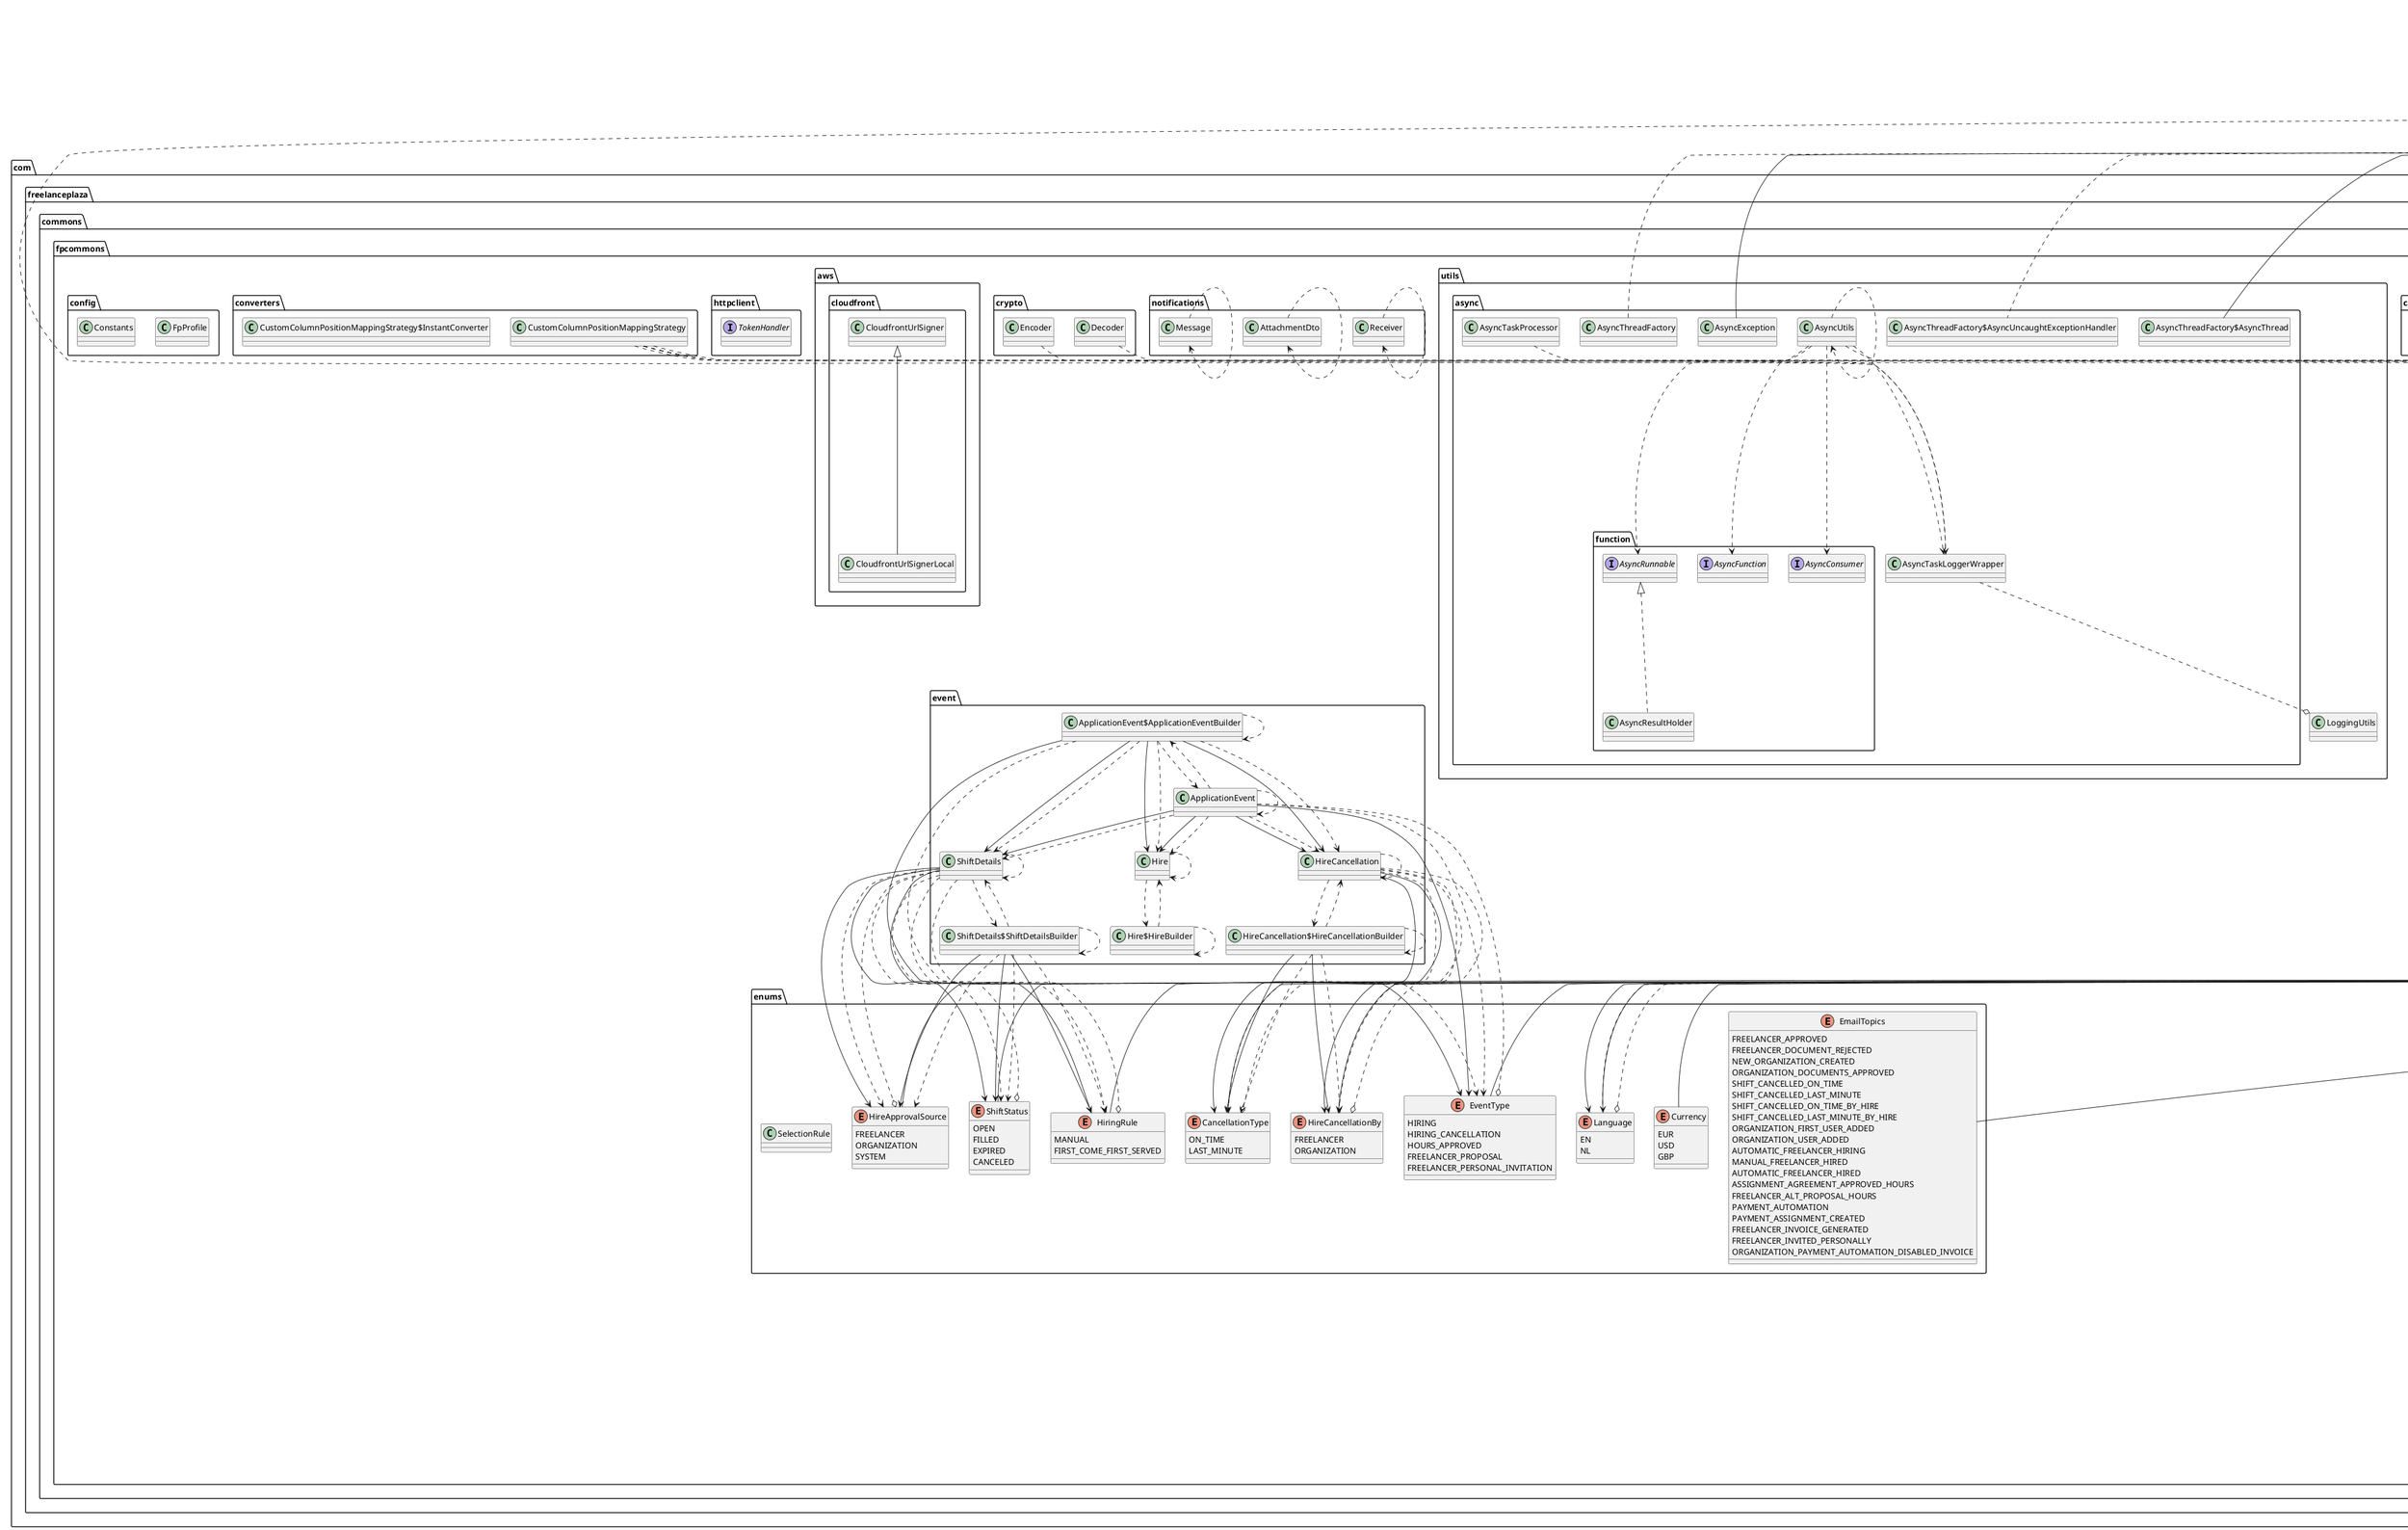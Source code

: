 @startuml
'https://plantuml.com/class-diagram

' GENERATE CLASS DIAGRAM ===========
' Generator       : it.brunasti.java.diagrammer.ClassDiagrammer
' Path            : [/Users/paolo/Work/Tadaah/fp-backend-commons/fp-commons/build/classes/java/main]
' Java Files Path : [/Users/paolo/Work/Tadaah/fp-backend-commons/fp-commons/src/main/java/]
' Configuration   : [/Users/paolo/IdeaProjects/mine/java-diagrammer/temp/tadaah/config.json]
' Generated at    : Fri Jan 17 20:03:25 CET 2025
'
'   Stat infos    :
'       Files : [94]
'       Lines : [1535]
'     Classes : [94]
'     Methods : [727]
'      Fields : [401]



' CLASSES =======
enum com.freelanceplaza.commons.fpcommons.sync.locations.LocationStatus{
  ACTIVE
  INACTIVE
}
enum com.freelanceplaza.commons.fpcommons.enums.Currency{
  EUR
  USD
  GBP
}
class com.freelanceplaza.commons.fpcommons.sync.documents.FunctionSyncMessage
class com.freelanceplaza.commons.fpcommons.sync.PostInsertSyncEventListener$1
interface com.freelanceplaza.commons.fpcommons.caching.TokenCache
enum com.freelanceplaza.commons.fpcommons.enums.CancellationType{
  ON_TIME
  LAST_MINUTE
}
class com.freelanceplaza.commons.fpcommons.utils.async.AsyncException
enum com.freelanceplaza.commons.fpcommons.sync.organizationusers.UserStatus{
  NEW_USER
  EXISTING_USER
}
class com.freelanceplaza.commons.fpcommons.notifications.Receiver
class com.freelanceplaza.commons.fpcommons.sync.organizationusers.OrganizationUserSyncMessage
enum com.freelanceplaza.commons.fpcommons.sync.users.SyncAction{
  UPDATE
  DELETE
}
class com.freelanceplaza.commons.fpcommons.aws.cloudfront.CloudfrontUrlSigner
class com.freelanceplaza.commons.fpcommons.sync.common.LegalEntity
enum com.freelanceplaza.commons.fpcommons.sync.organizations.OnboardingStatus{
  REGISTERING
  FOR_REVIEW
  REJECTED
  APPROVED
}
class com.freelanceplaza.commons.fpcommons.utils.async.function.AsyncResultHolder
class com.freelanceplaza.commons.fpcommons.sync.organizations.OrganizationSyncMessage
class com.freelanceplaza.commons.fpcommons.utils.async.AsyncThreadFactory
interface com.freelanceplaza.commons.fpcommons.utils.async.function.AsyncConsumer
class com.freelanceplaza.commons.fpcommons.sync.users.UserSync
class com.freelanceplaza.commons.fpcommons.sync.organizationusers.OrganizationUserSync
class com.freelanceplaza.commons.fpcommons.event.Hire
enum com.freelanceplaza.commons.fpcommons.sync.common.AddressType{
  LEGAL_CORRESPONDENCE
  LEGAL_VISITOR
  LOCATION
  WORK
  HOME
}
class com.freelanceplaza.commons.fpcommons.sync.exclusions.FreelancerLocationExclusionsSyncMessage
class com.freelanceplaza.commons.fpcommons.crypto.Decoder
class com.freelanceplaza.commons.fpcommons.sync.PostInsertSyncEventListener
class com.freelanceplaza.commons.fpcommons.sync.PostEntityTransitionStateResolver$SyncConfig
enum com.freelanceplaza.commons.fpcommons.enums.HireCancellationBy{
  FREELANCER
  ORGANIZATION
}
enum com.freelanceplaza.commons.fpcommons.enums.HireApprovalSource{
  FREELANCER
  ORGANIZATION
  SYSTEM
}
class com.freelanceplaza.commons.fpcommons.crypto.Encoder
enum com.freelanceplaza.commons.fpcommons.enums.ShiftStatus{
  OPEN
  FILLED
  EXPIRED
  CANCELED
}
class com.freelanceplaza.commons.fpcommons.event.ApplicationEvent$ApplicationEventBuilder
enum com.freelanceplaza.commons.fpcommons.sync.organizations.OrganizationType{
  PLATFORM
  CUSTOMER
}
interface com.freelanceplaza.commons.fpcommons.httpclient.TokenHandler
class com.freelanceplaza.commons.fpcommons.sync.SyncMessage
class com.freelanceplaza.commons.fpcommons.utils.async.AsyncTaskLoggerWrapper
class com.freelanceplaza.commons.fpcommons.caching.JedisPoolWrapper
class com.freelanceplaza.commons.fpcommons.sync.users.UserSyncMessage
class com.freelanceplaza.commons.fpcommons.utils.async.AsyncUtils
enum com.freelanceplaza.commons.fpcommons.enums.HiringRule{
  MANUAL
  FIRST_COME_FIRST_SERVED
}
class com.freelanceplaza.commons.fpcommons.sync.PostUpdateSyncEventListener
enum com.freelanceplaza.commons.fpcommons.sync.organizations.OrganizationInvoiceSetting{
  ORGANIZATION
  LOCATION
}
class com.freelanceplaza.commons.fpcommons.sync.PostDeleteSyncEventListener$1
interface com.freelanceplaza.commons.fpcommons.sync.PlatformEntitySync
class com.freelanceplaza.commons.fpcommons.sync.documents.FunctionSync
class com.freelanceplaza.commons.fpcommons.aws.cloudfront.CloudfrontUrlSignerLocal
class com.freelanceplaza.commons.fpcommons.sync.locations.LocationSync
class com.freelanceplaza.commons.fpcommons.utils.async.AsyncThreadFactory$AsyncThread
enum com.freelanceplaza.commons.fpcommons.sync.organizationusers.OrganizationStatus{
  NEW
  EXISTING
}
class com.freelanceplaza.commons.fpcommons.sync.PostDeleteSyncEventListener
enum com.freelanceplaza.commons.fpcommons.enums.Language{
  EN
  NL
}
enum com.freelanceplaza.commons.fpcommons.enums.EventType{
  HIRING
  HIRING_CANCELLATION
  HOURS_APPROVED
  FREELANCER_PROPOSAL
  FREELANCER_PERSONAL_INVITATION
}
class com.freelanceplaza.commons.fpcommons.sync.exclusions.FreelancerLocationExclusionsSync
class com.freelanceplaza.commons.fpcommons.sync.documents.DocumentSync
class com.freelanceplaza.commons.fpcommons.sync.documents.FreelancerDocumentsSyncMessage
class com.freelanceplaza.commons.fpcommons.sync.favorites.FavoriteLocationFreelancerSyncMessage
enum com.freelanceplaza.commons.fpcommons.sync.organizations.OrganizationStatus{
  PENDING
  ACTIVE
  BLOCKED
}
enum com.freelanceplaza.commons.fpcommons.enums.EmailTopics{
  FREELANCER_APPROVED
  FREELANCER_DOCUMENT_REJECTED
  NEW_ORGANIZATION_CREATED
  ORGANIZATION_DOCUMENTS_APPROVED
  SHIFT_CANCELLED_ON_TIME
  SHIFT_CANCELLED_LAST_MINUTE
  SHIFT_CANCELLED_ON_TIME_BY_HIRE
  SHIFT_CANCELLED_LAST_MINUTE_BY_HIRE
  ORGANIZATION_FIRST_USER_ADDED
  ORGANIZATION_USER_ADDED
  AUTOMATIC_FREELANCER_HIRING
  MANUAL_FREELANCER_HIRED
  AUTOMATIC_FREELANCER_HIRED
  ASSIGNMENT_AGREEMENT_APPROVED_HOURS
  FREELANCER_ALT_PROPOSAL_HOURS
  PAYMENT_AUTOMATION
  PAYMENT_ASSIGNMENT_CREATED
  FREELANCER_INVOICE_GENERATED
  FREELANCER_INVITED_PERSONALLY
  ORGANIZATION_PAYMENT_AUTOMATION_DISABLED_INVOICE
}
class com.freelanceplaza.commons.fpcommons.enums.SelectionRule
class com.freelanceplaza.commons.fpcommons.notifications.AttachmentDto
class com.freelanceplaza.commons.fpcommons.event.HireCancellation$HireCancellationBuilder
interface com.freelanceplaza.commons.fpcommons.sync.SyncModelConverter
class com.freelanceplaza.commons.fpcommons.sync.locations.LocationGroupSync
class com.freelanceplaza.commons.fpcommons.sync.common.Address
class com.freelanceplaza.commons.fpcommons.sync.SyncPublisherEventListenerIntegrator
class com.freelanceplaza.commons.fpcommons.sync.organizations.OrganizationSync
class com.freelanceplaza.commons.fpcommons.event.ApplicationEvent
class com.freelanceplaza.commons.fpcommons.converters.CustomColumnPositionMappingStrategy
class com.freelanceplaza.commons.fpcommons.sync.documents.DocumentTypeSync
class com.freelanceplaza.commons.fpcommons.event.HireCancellation
enum com.freelanceplaza.commons.fpcommons.sync.users.Status{
  PENDING
  ACTIVE
  BLOCKED
  DELETED
  INACTIVE
}
class com.freelanceplaza.commons.fpcommons.sync.documents.FreelancerDocumentsSync
interface com.freelanceplaza.commons.fpcommons.utils.async.function.AsyncFunction
class com.freelanceplaza.commons.fpcommons.sync.common.SbiCode
interface com.freelanceplaza.commons.fpcommons.sync.SyncPublisher
enum com.freelanceplaza.commons.fpcommons.sync.documents.DocumentType{
  DIPLOMA
  CERTIFICATE
  UNIQUE
  FOR_MANUAL_QUALIFICATION
}
class com.freelanceplaza.commons.fpcommons.notifications.Message
class com.freelanceplaza.commons.fpcommons.sync.documents.DocumentTypeSyncMessage
class com.freelanceplaza.commons.fpcommons.sync.favorites.FavoriteLocationFreelancerSync
class com.freelanceplaza.commons.fpcommons.config.FpProfile
class com.freelanceplaza.commons.fpcommons.utils.LoggingUtils
class com.freelanceplaza.commons.fpcommons.utils.async.AsyncThreadFactory$AsyncUncaughtExceptionHandler
class com.freelanceplaza.commons.fpcommons.sync.users.UserRoleSync
class com.freelanceplaza.commons.fpcommons.utils.async.AsyncTaskProcessor
class com.freelanceplaza.commons.fpcommons.event.ShiftDetails
class com.freelanceplaza.commons.fpcommons.sync.PostUpdateSyncEventListener$1
interface com.freelanceplaza.commons.fpcommons.utils.async.function.AsyncRunnable
class com.freelanceplaza.commons.fpcommons.event.ShiftDetails$ShiftDetailsBuilder
class com.freelanceplaza.commons.fpcommons.config.Constants
class com.freelanceplaza.commons.fpcommons.sync.PostEntityTransitionStateResolver
enum com.freelanceplaza.commons.fpcommons.sync.users.UserType{
  FREELANCER_USER
  ORGANIZATION_USER
  STAFF_USER
  UNKNOWN_USER
}
interface com.freelanceplaza.commons.fpcommons.sync.SyncModel
class com.freelanceplaza.commons.fpcommons.converters.CustomColumnPositionMappingStrategy$InstantConverter
class com.freelanceplaza.commons.fpcommons.sync.locations.LocationSyncMessage
class com.freelanceplaza.commons.fpcommons.event.Hire$HireBuilder

' INHERITANCES =======
java.lang.Enum <|-- com.freelanceplaza.commons.fpcommons.sync.locations.LocationStatus
java.lang.Enum <|-- com.freelanceplaza.commons.fpcommons.enums.Currency
com.freelanceplaza.commons.fpcommons.sync.SyncMessage <|-- com.freelanceplaza.commons.fpcommons.sync.documents.FunctionSyncMessage
java.lang.Enum <|-- com.freelanceplaza.commons.fpcommons.enums.CancellationType
java.lang.RuntimeException <|-- com.freelanceplaza.commons.fpcommons.utils.async.AsyncException
java.lang.Enum <|-- com.freelanceplaza.commons.fpcommons.sync.organizationusers.UserStatus
com.freelanceplaza.commons.fpcommons.sync.SyncMessage <|-- com.freelanceplaza.commons.fpcommons.sync.organizationusers.OrganizationUserSyncMessage
java.lang.Enum <|-- com.freelanceplaza.commons.fpcommons.sync.users.SyncAction
java.lang.Enum <|-- com.freelanceplaza.commons.fpcommons.sync.organizations.OnboardingStatus
com.freelanceplaza.commons.fpcommons.sync.SyncMessage <|-- com.freelanceplaza.commons.fpcommons.sync.organizations.OrganizationSyncMessage
java.lang.Enum <|-- com.freelanceplaza.commons.fpcommons.sync.common.AddressType
com.freelanceplaza.commons.fpcommons.sync.SyncMessage <|-- com.freelanceplaza.commons.fpcommons.sync.exclusions.FreelancerLocationExclusionsSyncMessage
java.lang.Enum <|-- com.freelanceplaza.commons.fpcommons.enums.HireCancellationBy
java.lang.Enum <|-- com.freelanceplaza.commons.fpcommons.enums.HireApprovalSource
java.lang.Enum <|-- com.freelanceplaza.commons.fpcommons.enums.ShiftStatus
java.lang.Enum <|-- com.freelanceplaza.commons.fpcommons.sync.organizations.OrganizationType
com.freelanceplaza.commons.fpcommons.sync.SyncMessage <|-- com.freelanceplaza.commons.fpcommons.sync.users.UserSyncMessage
java.lang.Enum <|-- com.freelanceplaza.commons.fpcommons.enums.HiringRule
java.lang.Enum <|-- com.freelanceplaza.commons.fpcommons.sync.organizations.OrganizationInvoiceSetting
com.freelanceplaza.commons.fpcommons.aws.cloudfront.CloudfrontUrlSigner <|-- com.freelanceplaza.commons.fpcommons.aws.cloudfront.CloudfrontUrlSignerLocal
java.lang.Thread <|-- com.freelanceplaza.commons.fpcommons.utils.async.AsyncThreadFactory$AsyncThread
java.lang.Enum <|-- com.freelanceplaza.commons.fpcommons.sync.organizationusers.OrganizationStatus
java.lang.Enum <|-- com.freelanceplaza.commons.fpcommons.enums.Language
java.lang.Enum <|-- com.freelanceplaza.commons.fpcommons.enums.EventType
com.freelanceplaza.commons.fpcommons.sync.SyncMessage <|-- com.freelanceplaza.commons.fpcommons.sync.documents.FreelancerDocumentsSyncMessage
com.freelanceplaza.commons.fpcommons.sync.SyncMessage <|-- com.freelanceplaza.commons.fpcommons.sync.favorites.FavoriteLocationFreelancerSyncMessage
java.lang.Enum <|-- com.freelanceplaza.commons.fpcommons.sync.organizations.OrganizationStatus
java.lang.Enum <|-- com.freelanceplaza.commons.fpcommons.enums.EmailTopics
java.lang.Enum <|-- com.freelanceplaza.commons.fpcommons.sync.users.Status
java.lang.Enum <|-- com.freelanceplaza.commons.fpcommons.sync.documents.DocumentType
com.freelanceplaza.commons.fpcommons.sync.SyncMessage <|-- com.freelanceplaza.commons.fpcommons.sync.documents.DocumentTypeSyncMessage
java.lang.Enum <|-- com.freelanceplaza.commons.fpcommons.sync.users.UserType
com.freelanceplaza.commons.fpcommons.sync.SyncMessage <|-- com.freelanceplaza.commons.fpcommons.sync.locations.LocationSyncMessage

' IMPLEMENT INTERFACE =======
com.freelanceplaza.commons.fpcommons.utils.async.function.AsyncRunnable <|.. com.freelanceplaza.commons.fpcommons.utils.async.function.AsyncResultHolder
java.util.concurrent.ThreadFactory <|.. com.freelanceplaza.commons.fpcommons.utils.async.AsyncThreadFactory
com.freelanceplaza.commons.fpcommons.sync.SyncModel <|.. com.freelanceplaza.commons.fpcommons.sync.users.UserSync
com.freelanceplaza.commons.fpcommons.sync.SyncModel <|.. com.freelanceplaza.commons.fpcommons.sync.organizationusers.OrganizationUserSync
java.util.function.Supplier <|.. com.freelanceplaza.commons.fpcommons.utils.async.AsyncTaskLoggerWrapper
java.lang.annotation.Annotation <|.. com.freelanceplaza.commons.fpcommons.sync.PlatformEntitySync
com.freelanceplaza.commons.fpcommons.sync.SyncModel <|.. com.freelanceplaza.commons.fpcommons.sync.documents.FunctionSync
com.freelanceplaza.commons.fpcommons.sync.SyncModel <|.. com.freelanceplaza.commons.fpcommons.sync.locations.LocationSync
com.freelanceplaza.commons.fpcommons.sync.SyncModel <|.. com.freelanceplaza.commons.fpcommons.sync.exclusions.FreelancerLocationExclusionsSync
com.freelanceplaza.commons.fpcommons.sync.SyncModel <|.. com.freelanceplaza.commons.fpcommons.sync.organizations.OrganizationSync
com.freelanceplaza.commons.fpcommons.sync.SyncModel <|.. com.freelanceplaza.commons.fpcommons.sync.documents.DocumentTypeSync
com.freelanceplaza.commons.fpcommons.sync.SyncModel <|.. com.freelanceplaza.commons.fpcommons.sync.documents.FreelancerDocumentsSync
com.freelanceplaza.commons.fpcommons.sync.SyncModel <|.. com.freelanceplaza.commons.fpcommons.sync.favorites.FavoriteLocationFreelancerSync
java.lang.Thread$UncaughtExceptionHandler <|.. com.freelanceplaza.commons.fpcommons.utils.async.AsyncThreadFactory$AsyncUncaughtExceptionHandler

' FIELDS =======
com.freelanceplaza.commons.fpcommons.sync.PostInsertSyncEventListener$1 --> com.freelanceplaza.commons.fpcommons.sync.PostInsertSyncEventListener
com.freelanceplaza.commons.fpcommons.sync.common.LegalEntity --> com.freelanceplaza.commons.fpcommons.sync.common.Address
com.freelanceplaza.commons.fpcommons.sync.users.UserSync --> com.freelanceplaza.commons.fpcommons.sync.users.UserType
com.freelanceplaza.commons.fpcommons.sync.users.UserSync --> com.freelanceplaza.commons.fpcommons.sync.common.LegalEntity
com.freelanceplaza.commons.fpcommons.sync.users.UserSync --> com.freelanceplaza.commons.fpcommons.enums.Language
com.freelanceplaza.commons.fpcommons.sync.users.UserSync --> com.freelanceplaza.commons.fpcommons.sync.users.Status
com.freelanceplaza.commons.fpcommons.sync.users.UserSync --> com.freelanceplaza.commons.fpcommons.sync.organizations.OnboardingStatus
com.freelanceplaza.commons.fpcommons.sync.organizationusers.OrganizationUserSync --> com.freelanceplaza.commons.fpcommons.sync.organizations.OrganizationSync
com.freelanceplaza.commons.fpcommons.sync.organizationusers.OrganizationUserSync --> com.freelanceplaza.commons.fpcommons.sync.users.UserSync
com.freelanceplaza.commons.fpcommons.sync.organizationusers.OrganizationUserSync --> com.freelanceplaza.commons.fpcommons.sync.organizationusers.OrganizationStatus
com.freelanceplaza.commons.fpcommons.sync.organizationusers.OrganizationUserSync --> com.freelanceplaza.commons.fpcommons.sync.organizationusers.UserStatus
com.freelanceplaza.commons.fpcommons.sync.PostInsertSyncEventListener --> com.freelanceplaza.commons.fpcommons.sync.PostEntityTransitionStateResolver
com.freelanceplaza.commons.fpcommons.sync.PostEntityTransitionStateResolver$SyncConfig --> com.freelanceplaza.commons.fpcommons.sync.SyncModel
com.freelanceplaza.commons.fpcommons.sync.PostEntityTransitionStateResolver$SyncConfig --> com.freelanceplaza.commons.fpcommons.sync.SyncPublisher
com.freelanceplaza.commons.fpcommons.event.ApplicationEvent$ApplicationEventBuilder --> com.freelanceplaza.commons.fpcommons.event.ShiftDetails
com.freelanceplaza.commons.fpcommons.event.ApplicationEvent$ApplicationEventBuilder --> com.freelanceplaza.commons.fpcommons.event.Hire
com.freelanceplaza.commons.fpcommons.event.ApplicationEvent$ApplicationEventBuilder --> com.freelanceplaza.commons.fpcommons.event.HireCancellation
com.freelanceplaza.commons.fpcommons.event.ApplicationEvent$ApplicationEventBuilder --> com.freelanceplaza.commons.fpcommons.enums.EventType
com.freelanceplaza.commons.fpcommons.sync.SyncMessage --> com.freelanceplaza.commons.fpcommons.sync.users.SyncAction
com.freelanceplaza.commons.fpcommons.sync.SyncMessage --> com.freelanceplaza.commons.fpcommons.sync.SyncModel
com.freelanceplaza.commons.fpcommons.sync.PostUpdateSyncEventListener --> com.freelanceplaza.commons.fpcommons.sync.PostEntityTransitionStateResolver
com.freelanceplaza.commons.fpcommons.sync.PostDeleteSyncEventListener$1 --> com.freelanceplaza.commons.fpcommons.sync.PostDeleteSyncEventListener
com.freelanceplaza.commons.fpcommons.sync.locations.LocationSync --> com.freelanceplaza.commons.fpcommons.sync.common.Address
com.freelanceplaza.commons.fpcommons.sync.locations.LocationSync --> com.freelanceplaza.commons.fpcommons.sync.locations.LocationStatus
com.freelanceplaza.commons.fpcommons.sync.PostDeleteSyncEventListener --> com.freelanceplaza.commons.fpcommons.sync.PostEntityTransitionStateResolver
com.freelanceplaza.commons.fpcommons.event.HireCancellation$HireCancellationBuilder --> com.freelanceplaza.commons.fpcommons.enums.CancellationType
com.freelanceplaza.commons.fpcommons.event.HireCancellation$HireCancellationBuilder --> com.freelanceplaza.commons.fpcommons.enums.HireCancellationBy
com.freelanceplaza.commons.fpcommons.sync.common.Address --> com.freelanceplaza.commons.fpcommons.sync.common.AddressType
com.freelanceplaza.commons.fpcommons.sync.SyncPublisherEventListenerIntegrator --> com.freelanceplaza.commons.fpcommons.sync.PostInsertSyncEventListener
com.freelanceplaza.commons.fpcommons.sync.organizations.OrganizationSync --> com.freelanceplaza.commons.fpcommons.sync.common.LegalEntity
com.freelanceplaza.commons.fpcommons.sync.organizations.OrganizationSync --> com.freelanceplaza.commons.fpcommons.sync.organizations.OrganizationStatus
com.freelanceplaza.commons.fpcommons.sync.organizations.OrganizationSync --> com.freelanceplaza.commons.fpcommons.sync.organizations.OnboardingStatus
com.freelanceplaza.commons.fpcommons.sync.organizations.OrganizationSync --> com.freelanceplaza.commons.fpcommons.sync.organizations.OrganizationInvoiceSetting
com.freelanceplaza.commons.fpcommons.sync.organizations.OrganizationSync --> com.freelanceplaza.commons.fpcommons.sync.organizations.OrganizationType
com.freelanceplaza.commons.fpcommons.event.ApplicationEvent --> com.freelanceplaza.commons.fpcommons.event.ShiftDetails
com.freelanceplaza.commons.fpcommons.event.ApplicationEvent --> com.freelanceplaza.commons.fpcommons.event.Hire
com.freelanceplaza.commons.fpcommons.event.ApplicationEvent --> com.freelanceplaza.commons.fpcommons.event.HireCancellation
com.freelanceplaza.commons.fpcommons.event.ApplicationEvent --> com.freelanceplaza.commons.fpcommons.enums.EventType
com.freelanceplaza.commons.fpcommons.sync.documents.DocumentTypeSync --> com.freelanceplaza.commons.fpcommons.sync.documents.DocumentType
com.freelanceplaza.commons.fpcommons.event.HireCancellation --> com.freelanceplaza.commons.fpcommons.enums.CancellationType
com.freelanceplaza.commons.fpcommons.event.HireCancellation --> com.freelanceplaza.commons.fpcommons.enums.HireCancellationBy
com.freelanceplaza.commons.fpcommons.event.ShiftDetails --> com.freelanceplaza.commons.fpcommons.enums.ShiftStatus
com.freelanceplaza.commons.fpcommons.event.ShiftDetails --> com.freelanceplaza.commons.fpcommons.enums.HiringRule
com.freelanceplaza.commons.fpcommons.event.ShiftDetails --> com.freelanceplaza.commons.fpcommons.enums.HireApprovalSource
com.freelanceplaza.commons.fpcommons.sync.PostUpdateSyncEventListener$1 --> com.freelanceplaza.commons.fpcommons.sync.PostUpdateSyncEventListener
com.freelanceplaza.commons.fpcommons.event.ShiftDetails$ShiftDetailsBuilder --> com.freelanceplaza.commons.fpcommons.enums.ShiftStatus
com.freelanceplaza.commons.fpcommons.event.ShiftDetails$ShiftDetailsBuilder --> com.freelanceplaza.commons.fpcommons.enums.HiringRule
com.freelanceplaza.commons.fpcommons.event.ShiftDetails$ShiftDetailsBuilder --> com.freelanceplaza.commons.fpcommons.enums.HireApprovalSource

' USES =======
com.freelanceplaza.commons.fpcommons.sync.PostInsertSyncEventListener$1 ..> com.freelanceplaza.commons.fpcommons.sync.PostInsertSyncEventListener
com.freelanceplaza.commons.fpcommons.notifications.Receiver ..> com.freelanceplaza.commons.fpcommons.notifications.Receiver
com.freelanceplaza.commons.fpcommons.sync.common.LegalEntity ..> com.freelanceplaza.commons.fpcommons.sync.common.Address
com.freelanceplaza.commons.fpcommons.sync.common.LegalEntity ..> com.freelanceplaza.commons.fpcommons.sync.common.LegalEntity
com.freelanceplaza.commons.fpcommons.sync.users.UserSync ..> com.freelanceplaza.commons.fpcommons.sync.users.UserType
com.freelanceplaza.commons.fpcommons.sync.users.UserSync ..> com.freelanceplaza.commons.fpcommons.sync.common.LegalEntity
com.freelanceplaza.commons.fpcommons.sync.users.UserSync ..> com.freelanceplaza.commons.fpcommons.enums.Language
com.freelanceplaza.commons.fpcommons.sync.users.UserSync ..> com.freelanceplaza.commons.fpcommons.sync.users.Status
com.freelanceplaza.commons.fpcommons.sync.users.UserSync ..> com.freelanceplaza.commons.fpcommons.sync.organizations.OnboardingStatus
com.freelanceplaza.commons.fpcommons.sync.users.UserSync ..> com.freelanceplaza.commons.fpcommons.sync.users.UserSync
com.freelanceplaza.commons.fpcommons.sync.organizationusers.OrganizationUserSync ..> com.freelanceplaza.commons.fpcommons.sync.organizations.OrganizationSync
com.freelanceplaza.commons.fpcommons.sync.organizationusers.OrganizationUserSync ..> com.freelanceplaza.commons.fpcommons.sync.users.UserSync
com.freelanceplaza.commons.fpcommons.sync.organizationusers.OrganizationUserSync ..> com.freelanceplaza.commons.fpcommons.sync.organizationusers.OrganizationStatus
com.freelanceplaza.commons.fpcommons.sync.organizationusers.OrganizationUserSync ..> com.freelanceplaza.commons.fpcommons.sync.organizationusers.UserStatus
com.freelanceplaza.commons.fpcommons.sync.organizationusers.OrganizationUserSync ..> com.freelanceplaza.commons.fpcommons.sync.organizationusers.OrganizationUserSync
com.freelanceplaza.commons.fpcommons.event.Hire ..> com.freelanceplaza.commons.fpcommons.event.Hire$HireBuilder
com.freelanceplaza.commons.fpcommons.event.Hire ..> com.freelanceplaza.commons.fpcommons.event.Hire
com.freelanceplaza.commons.fpcommons.sync.PostInsertSyncEventListener ..> com.freelanceplaza.commons.fpcommons.sync.PostEntityTransitionStateResolver
com.freelanceplaza.commons.fpcommons.sync.PostEntityTransitionStateResolver$SyncConfig ..> com.freelanceplaza.commons.fpcommons.sync.SyncModel
com.freelanceplaza.commons.fpcommons.sync.PostEntityTransitionStateResolver$SyncConfig ..> com.freelanceplaza.commons.fpcommons.sync.SyncPublisher
com.freelanceplaza.commons.fpcommons.event.ApplicationEvent$ApplicationEventBuilder ..> com.freelanceplaza.commons.fpcommons.event.ApplicationEvent$ApplicationEventBuilder
com.freelanceplaza.commons.fpcommons.event.ApplicationEvent$ApplicationEventBuilder ..> com.freelanceplaza.commons.fpcommons.event.ShiftDetails
com.freelanceplaza.commons.fpcommons.event.ApplicationEvent$ApplicationEventBuilder ..> com.freelanceplaza.commons.fpcommons.event.Hire
com.freelanceplaza.commons.fpcommons.event.ApplicationEvent$ApplicationEventBuilder ..> com.freelanceplaza.commons.fpcommons.event.HireCancellation
com.freelanceplaza.commons.fpcommons.event.ApplicationEvent$ApplicationEventBuilder ..> com.freelanceplaza.commons.fpcommons.enums.EventType
com.freelanceplaza.commons.fpcommons.event.ApplicationEvent$ApplicationEventBuilder ..> com.freelanceplaza.commons.fpcommons.event.ApplicationEvent
com.freelanceplaza.commons.fpcommons.sync.SyncMessage ..> com.freelanceplaza.commons.fpcommons.sync.users.SyncAction
com.freelanceplaza.commons.fpcommons.sync.SyncMessage ..> com.freelanceplaza.commons.fpcommons.sync.SyncModel
com.freelanceplaza.commons.fpcommons.sync.SyncMessage ..> com.freelanceplaza.commons.fpcommons.sync.SyncMessage
com.freelanceplaza.commons.fpcommons.utils.async.AsyncUtils ..> com.freelanceplaza.commons.fpcommons.utils.async.AsyncUtils
com.freelanceplaza.commons.fpcommons.utils.async.AsyncUtils ..> com.freelanceplaza.commons.fpcommons.utils.async.function.AsyncConsumer
com.freelanceplaza.commons.fpcommons.utils.async.AsyncUtils ..> Lcom.freelanceplaza.commons.fpcommons.utils.async.function.AsyncRunnable
com.freelanceplaza.commons.fpcommons.utils.async.AsyncUtils ..> com.freelanceplaza.commons.fpcommons.utils.async.function.AsyncFunction
com.freelanceplaza.commons.fpcommons.utils.async.AsyncUtils ..> com.freelanceplaza.commons.fpcommons.utils.async.AsyncTaskLoggerWrapper
com.freelanceplaza.commons.fpcommons.utils.async.AsyncUtils ..> com.freelanceplaza.commons.fpcommons.utils.async.function.AsyncRunnable
com.freelanceplaza.commons.fpcommons.sync.PostUpdateSyncEventListener ..> com.freelanceplaza.commons.fpcommons.sync.PostEntityTransitionStateResolver
com.freelanceplaza.commons.fpcommons.sync.PostDeleteSyncEventListener$1 ..> com.freelanceplaza.commons.fpcommons.sync.PostDeleteSyncEventListener
com.freelanceplaza.commons.fpcommons.sync.documents.FunctionSync ..> com.freelanceplaza.commons.fpcommons.sync.documents.FunctionSync
com.freelanceplaza.commons.fpcommons.sync.locations.LocationSync ..> com.freelanceplaza.commons.fpcommons.sync.common.Address
com.freelanceplaza.commons.fpcommons.sync.locations.LocationSync ..> com.freelanceplaza.commons.fpcommons.sync.locations.LocationStatus
com.freelanceplaza.commons.fpcommons.sync.locations.LocationSync ..> com.freelanceplaza.commons.fpcommons.sync.locations.LocationSync
com.freelanceplaza.commons.fpcommons.sync.PostDeleteSyncEventListener ..> com.freelanceplaza.commons.fpcommons.sync.PostEntityTransitionStateResolver
com.freelanceplaza.commons.fpcommons.sync.exclusions.FreelancerLocationExclusionsSync ..> com.freelanceplaza.commons.fpcommons.sync.exclusions.FreelancerLocationExclusionsSync
com.freelanceplaza.commons.fpcommons.sync.documents.DocumentSync ..> com.freelanceplaza.commons.fpcommons.sync.documents.DocumentSync
com.freelanceplaza.commons.fpcommons.notifications.AttachmentDto ..> com.freelanceplaza.commons.fpcommons.notifications.AttachmentDto
com.freelanceplaza.commons.fpcommons.event.HireCancellation$HireCancellationBuilder ..> com.freelanceplaza.commons.fpcommons.event.HireCancellation$HireCancellationBuilder
com.freelanceplaza.commons.fpcommons.event.HireCancellation$HireCancellationBuilder ..> com.freelanceplaza.commons.fpcommons.enums.CancellationType
com.freelanceplaza.commons.fpcommons.event.HireCancellation$HireCancellationBuilder ..> com.freelanceplaza.commons.fpcommons.enums.HireCancellationBy
com.freelanceplaza.commons.fpcommons.event.HireCancellation$HireCancellationBuilder ..> com.freelanceplaza.commons.fpcommons.event.HireCancellation
com.freelanceplaza.commons.fpcommons.sync.SyncModelConverter ..> com.freelanceplaza.commons.fpcommons.sync.SyncModel
com.freelanceplaza.commons.fpcommons.sync.locations.LocationGroupSync ..> com.freelanceplaza.commons.fpcommons.sync.locations.LocationGroupSync
com.freelanceplaza.commons.fpcommons.sync.common.Address ..> com.freelanceplaza.commons.fpcommons.sync.common.AddressType
com.freelanceplaza.commons.fpcommons.sync.common.Address ..> com.freelanceplaza.commons.fpcommons.sync.common.Address
com.freelanceplaza.commons.fpcommons.sync.SyncPublisherEventListenerIntegrator ..> com.freelanceplaza.commons.fpcommons.sync.PostInsertSyncEventListener
com.freelanceplaza.commons.fpcommons.sync.organizations.OrganizationSync ..> com.freelanceplaza.commons.fpcommons.sync.common.LegalEntity
com.freelanceplaza.commons.fpcommons.sync.organizations.OrganizationSync ..> com.freelanceplaza.commons.fpcommons.sync.organizations.OrganizationStatus
com.freelanceplaza.commons.fpcommons.sync.organizations.OrganizationSync ..> com.freelanceplaza.commons.fpcommons.sync.organizations.OnboardingStatus
com.freelanceplaza.commons.fpcommons.sync.organizations.OrganizationSync ..> com.freelanceplaza.commons.fpcommons.sync.organizations.OrganizationInvoiceSetting
com.freelanceplaza.commons.fpcommons.sync.organizations.OrganizationSync ..> com.freelanceplaza.commons.fpcommons.sync.organizations.OrganizationType
com.freelanceplaza.commons.fpcommons.sync.organizations.OrganizationSync ..> com.freelanceplaza.commons.fpcommons.sync.organizations.OrganizationSync
com.freelanceplaza.commons.fpcommons.event.ApplicationEvent ..> com.freelanceplaza.commons.fpcommons.event.ApplicationEvent$ApplicationEventBuilder
com.freelanceplaza.commons.fpcommons.event.ApplicationEvent ..> com.freelanceplaza.commons.fpcommons.event.ShiftDetails
com.freelanceplaza.commons.fpcommons.event.ApplicationEvent ..> com.freelanceplaza.commons.fpcommons.event.Hire
com.freelanceplaza.commons.fpcommons.event.ApplicationEvent ..> com.freelanceplaza.commons.fpcommons.event.HireCancellation
com.freelanceplaza.commons.fpcommons.event.ApplicationEvent ..> com.freelanceplaza.commons.fpcommons.enums.EventType
com.freelanceplaza.commons.fpcommons.event.ApplicationEvent ..> com.freelanceplaza.commons.fpcommons.event.ApplicationEvent
com.freelanceplaza.commons.fpcommons.converters.CustomColumnPositionMappingStrategy ..> com.opencsv.bean.CsvConverter
com.freelanceplaza.commons.fpcommons.sync.documents.DocumentTypeSync ..> com.freelanceplaza.commons.fpcommons.sync.documents.DocumentType
com.freelanceplaza.commons.fpcommons.sync.documents.DocumentTypeSync ..> com.freelanceplaza.commons.fpcommons.sync.documents.DocumentTypeSync
com.freelanceplaza.commons.fpcommons.event.HireCancellation ..> com.freelanceplaza.commons.fpcommons.event.HireCancellation$HireCancellationBuilder
com.freelanceplaza.commons.fpcommons.event.HireCancellation ..> com.freelanceplaza.commons.fpcommons.enums.CancellationType
com.freelanceplaza.commons.fpcommons.event.HireCancellation ..> com.freelanceplaza.commons.fpcommons.enums.HireCancellationBy
com.freelanceplaza.commons.fpcommons.event.HireCancellation ..> com.freelanceplaza.commons.fpcommons.event.HireCancellation
com.freelanceplaza.commons.fpcommons.sync.documents.FreelancerDocumentsSync ..> com.freelanceplaza.commons.fpcommons.sync.documents.FreelancerDocumentsSync
com.freelanceplaza.commons.fpcommons.sync.common.SbiCode ..> com.freelanceplaza.commons.fpcommons.sync.common.SbiCode
com.freelanceplaza.commons.fpcommons.sync.SyncPublisher ..> com.freelanceplaza.commons.fpcommons.sync.SyncModel
com.freelanceplaza.commons.fpcommons.notifications.Message ..> com.freelanceplaza.commons.fpcommons.notifications.Message
com.freelanceplaza.commons.fpcommons.sync.favorites.FavoriteLocationFreelancerSync ..> com.freelanceplaza.commons.fpcommons.sync.favorites.FavoriteLocationFreelancerSync
com.freelanceplaza.commons.fpcommons.sync.users.UserRoleSync ..> com.freelanceplaza.commons.fpcommons.sync.users.UserRoleSync
com.freelanceplaza.commons.fpcommons.utils.async.AsyncTaskProcessor ..> com.freelanceplaza.commons.fpcommons.utils.async.AsyncTaskLoggerWrapper
com.freelanceplaza.commons.fpcommons.event.ShiftDetails ..> com.freelanceplaza.commons.fpcommons.event.ShiftDetails$ShiftDetailsBuilder
com.freelanceplaza.commons.fpcommons.event.ShiftDetails ..> com.freelanceplaza.commons.fpcommons.enums.ShiftStatus
com.freelanceplaza.commons.fpcommons.event.ShiftDetails ..> com.freelanceplaza.commons.fpcommons.enums.HiringRule
com.freelanceplaza.commons.fpcommons.event.ShiftDetails ..> com.freelanceplaza.commons.fpcommons.enums.HireApprovalSource
com.freelanceplaza.commons.fpcommons.event.ShiftDetails ..> com.freelanceplaza.commons.fpcommons.event.ShiftDetails
com.freelanceplaza.commons.fpcommons.sync.PostUpdateSyncEventListener$1 ..> com.freelanceplaza.commons.fpcommons.sync.PostUpdateSyncEventListener
com.freelanceplaza.commons.fpcommons.event.ShiftDetails$ShiftDetailsBuilder ..> com.freelanceplaza.commons.fpcommons.event.ShiftDetails$ShiftDetailsBuilder
com.freelanceplaza.commons.fpcommons.event.ShiftDetails$ShiftDetailsBuilder ..> com.freelanceplaza.commons.fpcommons.enums.ShiftStatus
com.freelanceplaza.commons.fpcommons.event.ShiftDetails$ShiftDetailsBuilder ..> com.freelanceplaza.commons.fpcommons.enums.HiringRule
com.freelanceplaza.commons.fpcommons.event.ShiftDetails$ShiftDetailsBuilder ..> com.freelanceplaza.commons.fpcommons.enums.HireApprovalSource
com.freelanceplaza.commons.fpcommons.event.ShiftDetails$ShiftDetailsBuilder ..> com.freelanceplaza.commons.fpcommons.event.ShiftDetails
com.freelanceplaza.commons.fpcommons.sync.PostEntityTransitionStateResolver ..> com.freelanceplaza.commons.fpcommons.sync.PostEntityTransitionStateResolver$SyncConfig
com.freelanceplaza.commons.fpcommons.sync.PostEntityTransitionStateResolver ..> com.freelanceplaza.commons.fpcommons.sync.PlatformEntitySync
com.freelanceplaza.commons.fpcommons.event.Hire$HireBuilder ..> com.freelanceplaza.commons.fpcommons.event.Hire$HireBuilder
com.freelanceplaza.commons.fpcommons.event.Hire$HireBuilder ..> com.freelanceplaza.commons.fpcommons.event.Hire

' IMPORTS =======
' Java Files Path : /Users/paolo/Work/Tadaah/fp-backend-commons/fp-commons/src/main/java/
' com.freelanceplaza.commons.fpcommons.sync.locations.LocationStatus

' com.freelanceplaza.commons.fpcommons.enums.Currency

' com.freelanceplaza.commons.fpcommons.sync.documents.FunctionSyncMessage
com.freelanceplaza.commons.fpcommons.sync.documents.FunctionSyncMessage ..o com.freelanceplaza.commons.fpcommons.sync.SyncMessage

' com.freelanceplaza.commons.fpcommons.sync.PostInsertSyncEventListener$1

' com.freelanceplaza.commons.fpcommons.caching.TokenCache

' com.freelanceplaza.commons.fpcommons.enums.CancellationType

' com.freelanceplaza.commons.fpcommons.utils.async.AsyncException

' com.freelanceplaza.commons.fpcommons.sync.organizationusers.UserStatus

' com.freelanceplaza.commons.fpcommons.notifications.Receiver

' com.freelanceplaza.commons.fpcommons.sync.organizationusers.OrganizationUserSyncMessage
com.freelanceplaza.commons.fpcommons.sync.organizationusers.OrganizationUserSyncMessage ..o com.freelanceplaza.commons.fpcommons.sync.SyncMessage

' com.freelanceplaza.commons.fpcommons.sync.users.SyncAction

' com.freelanceplaza.commons.fpcommons.aws.cloudfront.CloudfrontUrlSigner

' com.freelanceplaza.commons.fpcommons.sync.common.LegalEntity

' com.freelanceplaza.commons.fpcommons.sync.organizations.OnboardingStatus

' com.freelanceplaza.commons.fpcommons.utils.async.function.AsyncResultHolder

' com.freelanceplaza.commons.fpcommons.sync.organizations.OrganizationSyncMessage
com.freelanceplaza.commons.fpcommons.sync.organizations.OrganizationSyncMessage ..o com.freelanceplaza.commons.fpcommons.sync.SyncMessage

' com.freelanceplaza.commons.fpcommons.utils.async.AsyncThreadFactory

' com.freelanceplaza.commons.fpcommons.utils.async.function.AsyncConsumer

' com.freelanceplaza.commons.fpcommons.sync.users.UserSync
com.freelanceplaza.commons.fpcommons.sync.users.UserSync ..o com.freelanceplaza.commons.fpcommons.sync.common.LegalEntity
com.freelanceplaza.commons.fpcommons.sync.users.UserSync ..o com.freelanceplaza.commons.fpcommons.sync.organizations.OnboardingStatus
com.freelanceplaza.commons.fpcommons.sync.users.UserSync ..o com.freelanceplaza.commons.fpcommons.enums.Language
com.freelanceplaza.commons.fpcommons.sync.users.UserSync ..o com.freelanceplaza.commons.fpcommons.sync.SyncModel

' com.freelanceplaza.commons.fpcommons.sync.organizationusers.OrganizationUserSync
com.freelanceplaza.commons.fpcommons.sync.organizationusers.OrganizationUserSync ..o com.freelanceplaza.commons.fpcommons.sync.organizations.OrganizationSync
com.freelanceplaza.commons.fpcommons.sync.organizationusers.OrganizationUserSync ..o com.freelanceplaza.commons.fpcommons.sync.users.UserSync
com.freelanceplaza.commons.fpcommons.sync.organizationusers.OrganizationUserSync ..o com.freelanceplaza.commons.fpcommons.sync.SyncModel

' com.freelanceplaza.commons.fpcommons.event.Hire

' com.freelanceplaza.commons.fpcommons.sync.common.AddressType

' com.freelanceplaza.commons.fpcommons.sync.exclusions.FreelancerLocationExclusionsSyncMessage
com.freelanceplaza.commons.fpcommons.sync.exclusions.FreelancerLocationExclusionsSyncMessage ..o com.freelanceplaza.commons.fpcommons.sync.SyncMessage

' com.freelanceplaza.commons.fpcommons.crypto.Decoder
com.freelanceplaza.commons.fpcommons.crypto.Decoder ..o  javax.crypto.Cipher.DECRYPT_MODE

' com.freelanceplaza.commons.fpcommons.sync.PostInsertSyncEventListener

' com.freelanceplaza.commons.fpcommons.sync.PostEntityTransitionStateResolver$SyncConfig

' com.freelanceplaza.commons.fpcommons.enums.HireCancellationBy

' com.freelanceplaza.commons.fpcommons.enums.HireApprovalSource

' com.freelanceplaza.commons.fpcommons.crypto.Encoder
com.freelanceplaza.commons.fpcommons.crypto.Encoder ..o  javax.crypto.Cipher.ENCRYPT_MODE

' com.freelanceplaza.commons.fpcommons.enums.ShiftStatus

' com.freelanceplaza.commons.fpcommons.event.ApplicationEvent$ApplicationEventBuilder

' com.freelanceplaza.commons.fpcommons.sync.organizations.OrganizationType

' com.freelanceplaza.commons.fpcommons.httpclient.TokenHandler

' com.freelanceplaza.commons.fpcommons.sync.SyncMessage

' com.freelanceplaza.commons.fpcommons.utils.async.AsyncTaskLoggerWrapper
com.freelanceplaza.commons.fpcommons.utils.async.AsyncTaskLoggerWrapper ..o com.freelanceplaza.commons.fpcommons.utils.LoggingUtils

' com.freelanceplaza.commons.fpcommons.caching.JedisPoolWrapper

' com.freelanceplaza.commons.fpcommons.sync.users.UserSyncMessage
com.freelanceplaza.commons.fpcommons.sync.users.UserSyncMessage ..o com.freelanceplaza.commons.fpcommons.sync.SyncMessage

' com.freelanceplaza.commons.fpcommons.utils.async.AsyncUtils

' com.freelanceplaza.commons.fpcommons.enums.HiringRule

' com.freelanceplaza.commons.fpcommons.sync.PostUpdateSyncEventListener

' com.freelanceplaza.commons.fpcommons.sync.organizations.OrganizationInvoiceSetting

' com.freelanceplaza.commons.fpcommons.sync.PostDeleteSyncEventListener$1

' com.freelanceplaza.commons.fpcommons.sync.PlatformEntitySync

' com.freelanceplaza.commons.fpcommons.sync.documents.FunctionSync
com.freelanceplaza.commons.fpcommons.sync.documents.FunctionSync ..o com.freelanceplaza.commons.fpcommons.sync.SyncModel

' com.freelanceplaza.commons.fpcommons.aws.cloudfront.CloudfrontUrlSignerLocal

' com.freelanceplaza.commons.fpcommons.sync.locations.LocationSync
com.freelanceplaza.commons.fpcommons.sync.locations.LocationSync ..o com.freelanceplaza.commons.fpcommons.sync.SyncModel
com.freelanceplaza.commons.fpcommons.sync.locations.LocationSync ..o com.freelanceplaza.commons.fpcommons.sync.common.Address

' com.freelanceplaza.commons.fpcommons.utils.async.AsyncThreadFactory$AsyncThread

' com.freelanceplaza.commons.fpcommons.sync.organizationusers.OrganizationStatus

' com.freelanceplaza.commons.fpcommons.sync.PostDeleteSyncEventListener

' com.freelanceplaza.commons.fpcommons.enums.Language

' com.freelanceplaza.commons.fpcommons.enums.EventType

' com.freelanceplaza.commons.fpcommons.sync.exclusions.FreelancerLocationExclusionsSync
com.freelanceplaza.commons.fpcommons.sync.exclusions.FreelancerLocationExclusionsSync ..o com.freelanceplaza.commons.fpcommons.sync.SyncModel

' com.freelanceplaza.commons.fpcommons.sync.documents.DocumentSync

' com.freelanceplaza.commons.fpcommons.sync.documents.FreelancerDocumentsSyncMessage
com.freelanceplaza.commons.fpcommons.sync.documents.FreelancerDocumentsSyncMessage ..o com.freelanceplaza.commons.fpcommons.sync.SyncMessage

' com.freelanceplaza.commons.fpcommons.sync.favorites.FavoriteLocationFreelancerSyncMessage
com.freelanceplaza.commons.fpcommons.sync.favorites.FavoriteLocationFreelancerSyncMessage ..o com.freelanceplaza.commons.fpcommons.sync.SyncMessage

' com.freelanceplaza.commons.fpcommons.sync.organizations.OrganizationStatus

' com.freelanceplaza.commons.fpcommons.enums.EmailTopics

' com.freelanceplaza.commons.fpcommons.enums.SelectionRule

' com.freelanceplaza.commons.fpcommons.notifications.AttachmentDto

' com.freelanceplaza.commons.fpcommons.event.HireCancellation$HireCancellationBuilder

' com.freelanceplaza.commons.fpcommons.sync.SyncModelConverter

' com.freelanceplaza.commons.fpcommons.sync.locations.LocationGroupSync

' com.freelanceplaza.commons.fpcommons.sync.common.Address

' com.freelanceplaza.commons.fpcommons.sync.SyncPublisherEventListenerIntegrator

' com.freelanceplaza.commons.fpcommons.sync.organizations.OrganizationSync

' com.freelanceplaza.commons.fpcommons.event.ApplicationEvent
com.freelanceplaza.commons.fpcommons.event.ApplicationEvent ..o com.freelanceplaza.commons.fpcommons.enums.EventType

' com.freelanceplaza.commons.fpcommons.converters.CustomColumnPositionMappingStrategy
com.freelanceplaza.commons.fpcommons.converters.CustomColumnPositionMappingStrategy ..o com.opencsv.bean.ColumnPositionMappingStrategy
com.freelanceplaza.commons.fpcommons.converters.CustomColumnPositionMappingStrategy ..o com.opencsv.bean.AbstractCsvConverter
com.freelanceplaza.commons.fpcommons.converters.CustomColumnPositionMappingStrategy ..o com.opencsv.exceptions.CsvBadConverterException
com.freelanceplaza.commons.fpcommons.converters.CustomColumnPositionMappingStrategy ..o com.opencsv.exceptions.CsvConstraintViolationException
com.freelanceplaza.commons.fpcommons.converters.CustomColumnPositionMappingStrategy ..o com.opencsv.exceptions.CsvDataTypeMismatchException
com.freelanceplaza.commons.fpcommons.converters.CustomColumnPositionMappingStrategy ..o com.opencsv.bean.CsvConverter

' com.freelanceplaza.commons.fpcommons.sync.documents.DocumentTypeSync
com.freelanceplaza.commons.fpcommons.sync.documents.DocumentTypeSync ..o com.freelanceplaza.commons.fpcommons.sync.SyncModel

' com.freelanceplaza.commons.fpcommons.event.HireCancellation
com.freelanceplaza.commons.fpcommons.event.HireCancellation ..o com.freelanceplaza.commons.fpcommons.enums.HireCancellationBy
com.freelanceplaza.commons.fpcommons.event.HireCancellation ..o com.freelanceplaza.commons.fpcommons.enums.CancellationType

' com.freelanceplaza.commons.fpcommons.sync.users.Status

' com.freelanceplaza.commons.fpcommons.sync.documents.FreelancerDocumentsSync
com.freelanceplaza.commons.fpcommons.sync.documents.FreelancerDocumentsSync ..o com.freelanceplaza.commons.fpcommons.sync.SyncModel

' com.freelanceplaza.commons.fpcommons.utils.async.function.AsyncFunction

' com.freelanceplaza.commons.fpcommons.sync.common.SbiCode

' com.freelanceplaza.commons.fpcommons.sync.SyncPublisher

' com.freelanceplaza.commons.fpcommons.sync.documents.DocumentType

' com.freelanceplaza.commons.fpcommons.notifications.Message

' com.freelanceplaza.commons.fpcommons.sync.documents.DocumentTypeSyncMessage
com.freelanceplaza.commons.fpcommons.sync.documents.DocumentTypeSyncMessage ..o com.freelanceplaza.commons.fpcommons.sync.SyncMessage

' com.freelanceplaza.commons.fpcommons.sync.favorites.FavoriteLocationFreelancerSync
com.freelanceplaza.commons.fpcommons.sync.favorites.FavoriteLocationFreelancerSync ..o com.freelanceplaza.commons.fpcommons.sync.SyncModel

' com.freelanceplaza.commons.fpcommons.config.FpProfile

' com.freelanceplaza.commons.fpcommons.utils.LoggingUtils

' com.freelanceplaza.commons.fpcommons.utils.async.AsyncThreadFactory$AsyncUncaughtExceptionHandler

' com.freelanceplaza.commons.fpcommons.sync.users.UserRoleSync

' com.freelanceplaza.commons.fpcommons.utils.async.AsyncTaskProcessor

' com.freelanceplaza.commons.fpcommons.event.ShiftDetails
com.freelanceplaza.commons.fpcommons.event.ShiftDetails ..o com.freelanceplaza.commons.fpcommons.enums.HireApprovalSource
com.freelanceplaza.commons.fpcommons.event.ShiftDetails ..o com.freelanceplaza.commons.fpcommons.enums.HiringRule
com.freelanceplaza.commons.fpcommons.event.ShiftDetails ..o com.freelanceplaza.commons.fpcommons.enums.ShiftStatus

' com.freelanceplaza.commons.fpcommons.sync.PostUpdateSyncEventListener$1

' com.freelanceplaza.commons.fpcommons.utils.async.function.AsyncRunnable

' com.freelanceplaza.commons.fpcommons.event.ShiftDetails$ShiftDetailsBuilder

' com.freelanceplaza.commons.fpcommons.config.Constants

' com.freelanceplaza.commons.fpcommons.sync.PostEntityTransitionStateResolver

' com.freelanceplaza.commons.fpcommons.sync.users.UserType

' com.freelanceplaza.commons.fpcommons.sync.SyncModel

' com.freelanceplaza.commons.fpcommons.converters.CustomColumnPositionMappingStrategy$InstantConverter

' com.freelanceplaza.commons.fpcommons.sync.locations.LocationSyncMessage
com.freelanceplaza.commons.fpcommons.sync.locations.LocationSyncMessage ..o com.freelanceplaza.commons.fpcommons.sync.SyncMessage

' com.freelanceplaza.commons.fpcommons.event.Hire$HireBuilder



@enduml
